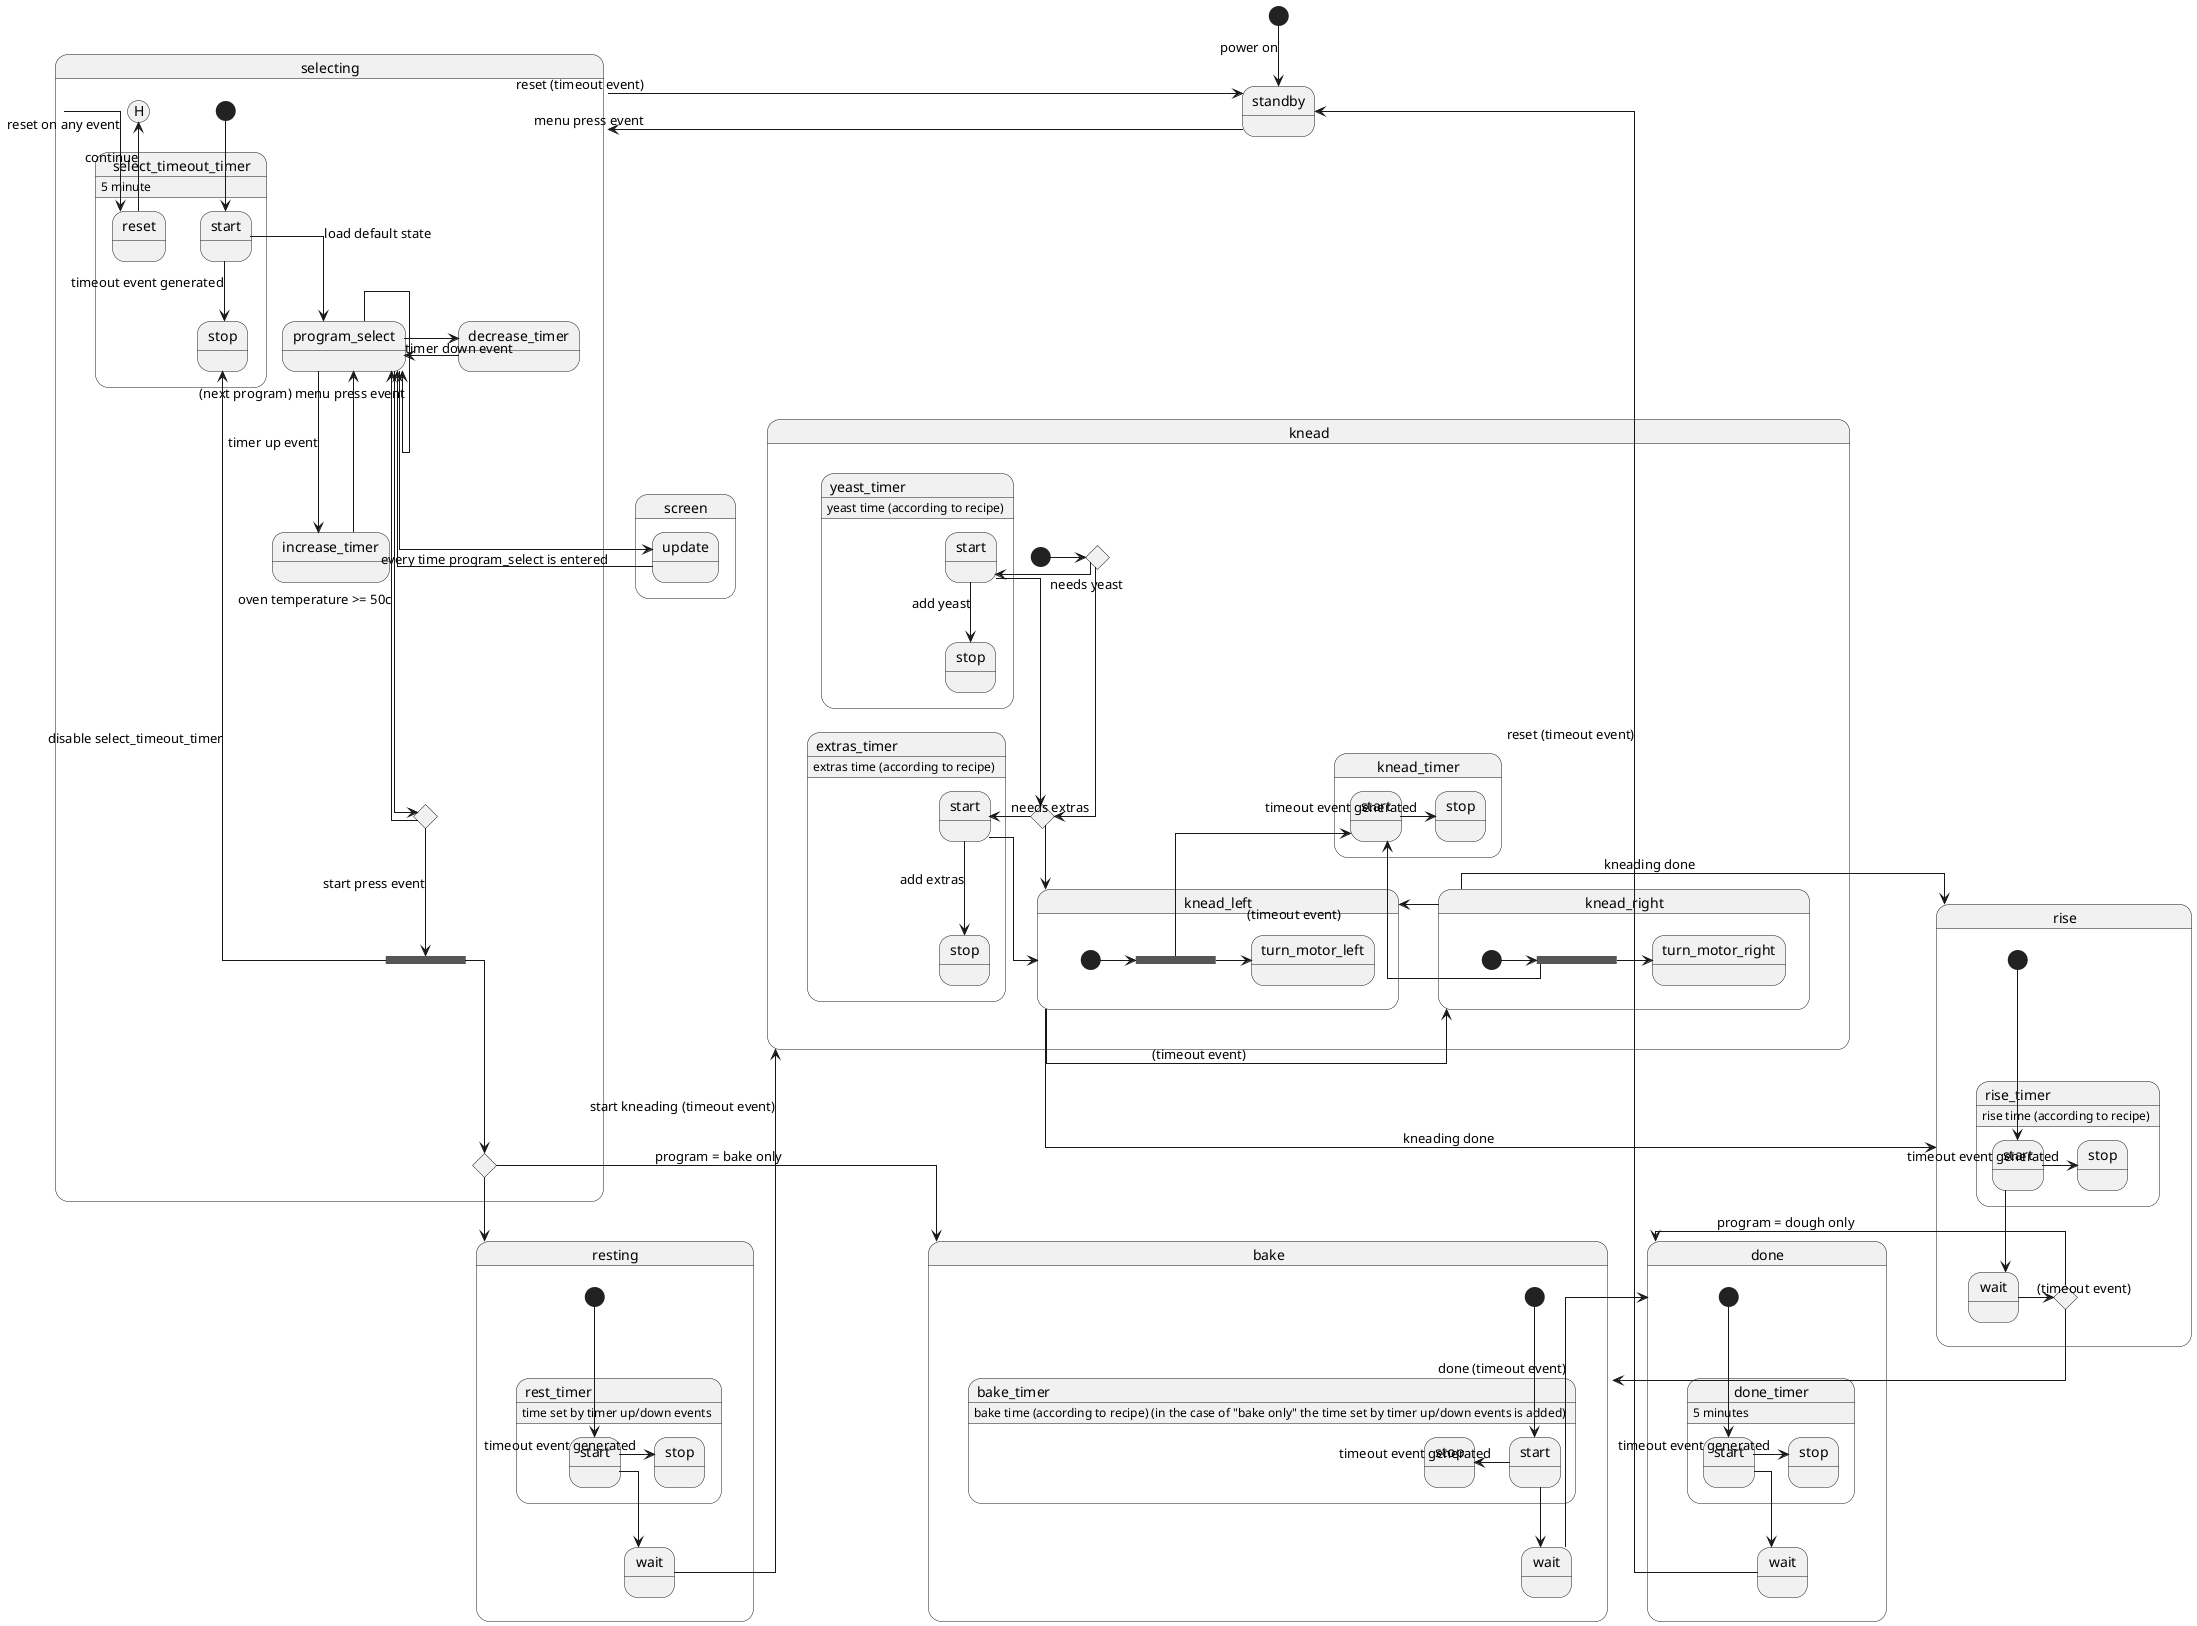@startuml
skinparam linetype ortho

' guard (conditional statement) "[condition]"
'	A --timeout[x=3]--> B (only happens when condition is met)
' action "/action"
'	B --timeout[x=2]/led_on()--> C (only happens once)

' entry / exit
'	| state 	|
'	|-----------|
'	| entry:	|
'	|  action_a	|  reset timer here
'	| do:		|
'	|  action_b |
'	| exit:		|
'	|  action_c	|

' look at the microwave project

[*]										-->			standby							: power on
standby									-->			selecting						: menu press event
selecting								->			standby							: reset (timeout event)

state screen {
	state update
}

state done {
	state done_timer {
		state "start" as enable_done_timer
		state "stop" as disable_done_timer
		enable_done_timer				->			disable_done_timer				: timeout event generated
	}
	state "wait" as done_wait
	done_timer : 5 minutes
	[*]									-->			enable_done_timer
	enable_done_timer					-->			done_wait
	done_wait							-->			standby							: reset (timeout event)
}

state bake {
	state bake_timer {
		state "start" as enable_bake_timer
		state "stop" as disable_bake_timer
		enable_bake_timer				-left->		disable_bake_timer			: timeout event generated
	}
	bake_timer : bake time (according to recipe) (in the case of "bake only" the time set by timer up/down events is added)
	state "wait" as bake_wait
	[*]									-->			enable_bake_timer
	enable_bake_timer					-->			bake_wait
	bake_wait							->			done							: done (timeout event)
}

state rise {
	state rise_timer {
		state "start" as enable_rise_timer
		state "stop" as disable_rise_timer
		enable_rise_timer				->			disable_rise_timer				: timeout event generated
	}
	rise_timer : rise time (according to recipe)
	state rise_choice <<choice>>
	state "wait" as rise_wait
	[*]									-->			enable_rise_timer
	enable_rise_timer					-->			rise_wait
	rise_wait							->			rise_choice						: (timeout event)
	rise_choice							->			done							: program = dough only
	rise_choice							->			bake
}

state knead {
	state knead_timer {
		state "start" as enable_knead_timer
		state "stop" as disable_knead_timer
		enable_knead_timer				->			disable_knead_timer				: timeout event generated
	}
	state yeast_timer {
		state "start" as enable_yeast_timer
		state "stop" as disable_yeast_timer
		enable_yeast_timer				-->			disable_yeast_timer				: add yeast
	}
	yeast_timer : yeast time (according to recipe)
	state extras_timer {
		state "start" as enable_extras_timer
		state "stop" as disable_extras_timer
		enable_extras_timer				-->			disable_extras_timer			: add extras
	}
	extras_timer : extras time (according to recipe)
	state yeast_choice <<choice>>
	state extras_choice <<choice>>
	[*]									->			yeast_choice
	yeast_choice						->			enable_yeast_timer				: needs yeast
	yeast_choice						--->		extras_choice
	enable_yeast_timer					->			extras_choice
	extras_choice						->			enable_extras_timer				: needs extras
	extras_choice						-->			knead_left
	enable_extras_timer					-->			knead_left
	knead_left							-right->	knead_right						: (timeout event)
	knead_right							-left->		knead_left						: (timeout event)
	knead_left							-right->	rise							: kneading done
	knead_right							-down->		rise							: kneading done
}

state resting {
	state rest_timer {
		state "start" as enable_rest_timer
		state "stop" as disable_rest_timer
		enable_rest_timer				->			disable_rest_timer				: timeout event generated
	}
	rest_timer : time set by timer up/down events
	[*]									-->			enable_rest_timer
	enable_rest_timer					-->			wait
	wait								-->			knead							: start kneading (timeout event)
}

state knead_left {
	state knead_left_fork <<fork>>
	[*]									->			knead_left_fork
	knead_left_fork						-up->		enable_knead_timer
	knead_left_fork						->			turn_motor_left
}
state knead_right{
	state knead_right_fork <<fork>>
	[*]									->			knead_right_fork
	knead_right_fork					-up->		enable_knead_timer
	knead_right_fork					->			turn_motor_right
}

state selecting {
	state start_fork <<fork>>
	state oven_choice <<choice>>
	state start_choice <<choice>>
	state select_timeout_timer {
		state "start" as enable_select_timeout_timer
		state "reset" as reset_select_timeout_timer
		state "stop" as disable_select_timeout_timer
		enable_select_timeout_timer		-->			disable_select_timeout_timer	: timeout event generated
	}
	select_timeout_timer : 5 minute
	selecting							-down->		reset_select_timeout_timer		: reset on any event
	reset_select_timeout_timer			-up->		[H]								: continue
	[*]									-->			enable_select_timeout_timer
	program_select						-->			update							: every time program_select is entered
	update								-->			program_select
	enable_select_timeout_timer			-->			program_select					: load default state
	program_select						->			program_select					: (next program) menu press event
	program_select						-->			increase_timer					: timer up event
	increase_timer						-->			program_select
	program_select						->			decrease_timer					: timer down event
	decrease_timer						->			program_select
	program_select						---->		oven_choice
	oven_choice							-->			program_select					: oven temperature >= 50c
	oven_choice							-->			start_fork						: start press event
	start_fork							-->			disable_select_timeout_timer	: disable select_timeout_timer
	start_fork							-->			start_choice
	start_choice						-->			bake							: program = bake only
	start_choice						-->			resting
}


@enduml